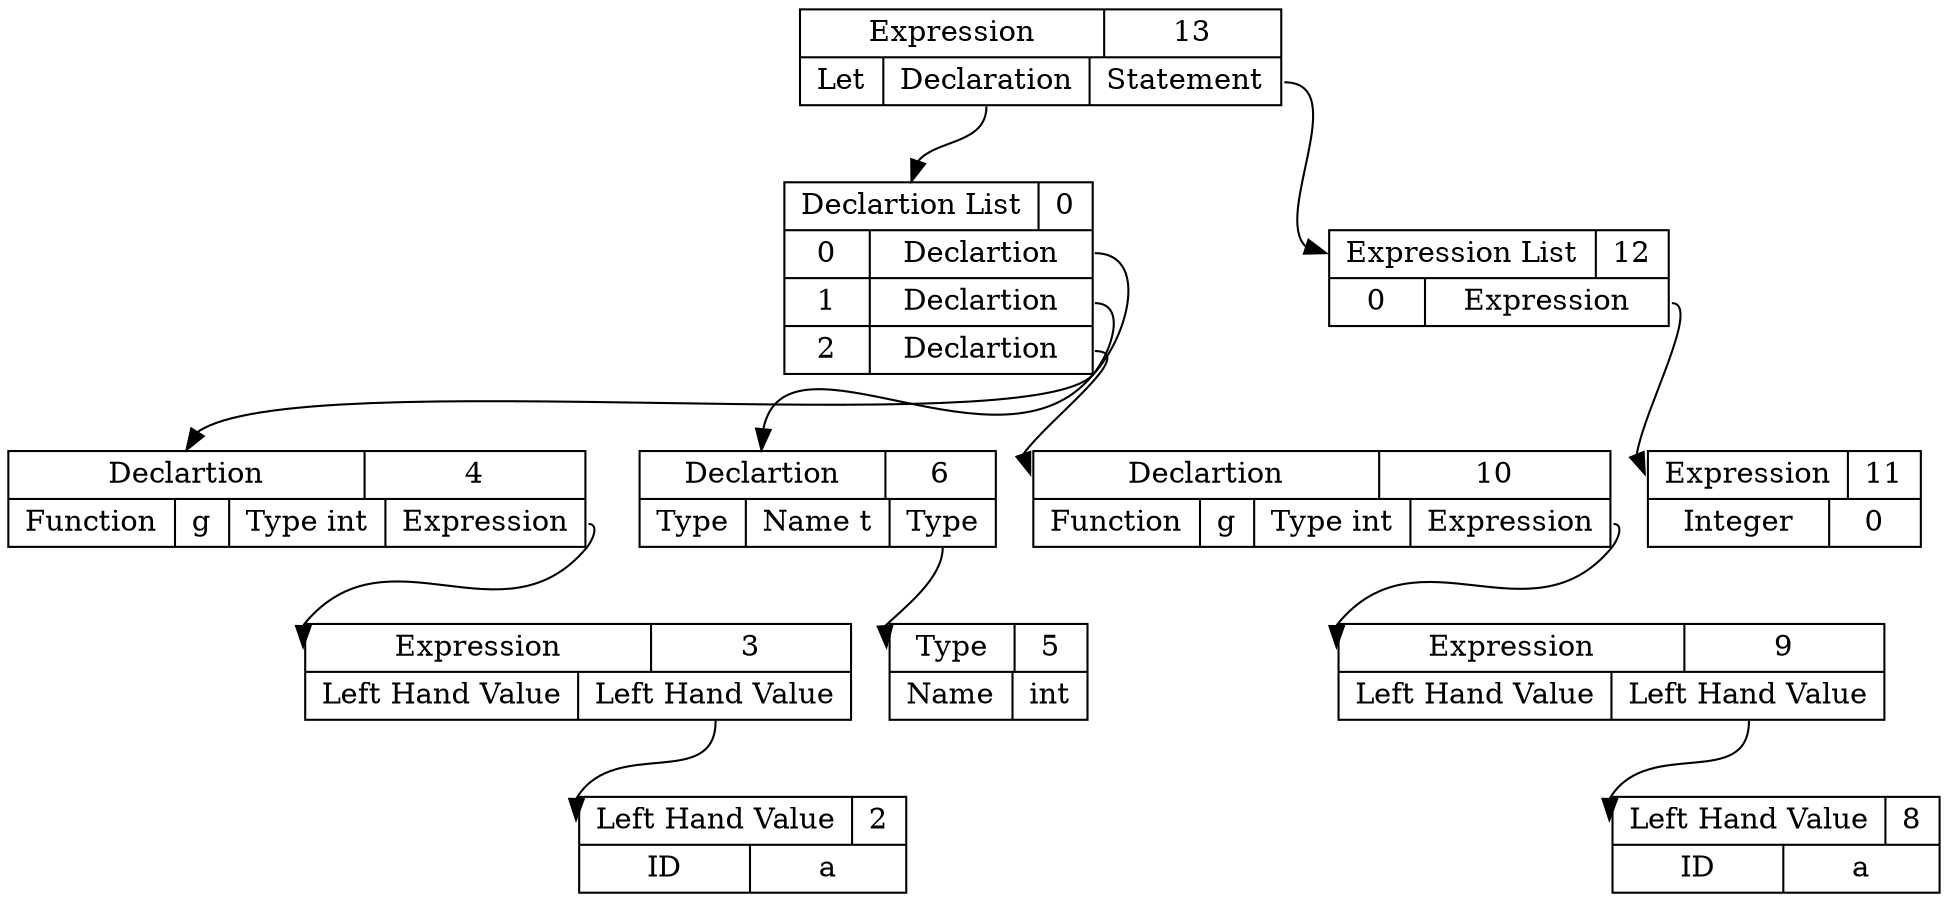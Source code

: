 digraph ast {
13 [shape=record, label="{ { <ptr> Expression | 13 } |{ Let | <dec> Declaration | <stmt> Statement } } "];
4 [shape=record, label="{ { <ptr> Declartion | 4 } | {Function | g | Type int | <exp> Expression } }"];
3 [shape=record, label="{ { <ptr> Expression | 3 } |{ Left Hand Value | <lval> Left Hand Value} }"];
2 [shape=record, label="{ { <ptr> Left Hand Value | 2 } | { ID | a } } "];
3:lval -> 2:ptr
4:exp -> 3:ptr;
0:pos0 -> 4:ptr;
6 [shape=record, label="{ { <ptr> Declartion | 6 } | {Type | Name t | <ty> Type } }"];
5 [shape=record, label="{ { <ptr> Type | 5 } | { Name | int } } "];
6:ty -> 5:ptr;
0:pos1 -> 6:ptr;
10 [shape=record, label="{ { <ptr> Declartion | 10 } | {Function | g | Type int | <exp> Expression } }"];
9 [shape=record, label="{ { <ptr> Expression | 9 } |{ Left Hand Value | <lval> Left Hand Value} }"];
8 [shape=record, label="{ { <ptr> Left Hand Value | 8 } | { ID | a } } "];
9:lval -> 8:ptr
10:exp -> 9:ptr;
0:pos2 -> 10:ptr;
0 [shape=record, label="{ { <ptr> Declartion List | 0 } | { 0 | <pos0> Declartion }| { 1 | <pos1> Declartion }| { 2 | <pos2> Declartion } }"];
13:dec -> 0:ptr
11 [shape=record, label="{ { <ptr> Expression | 11 } |{ Integer | 0 } }"];
12:pos0 -> 11:ptr;
12 [shape=record, label="{ { <ptr> Expression List | 12 } | { 0 | <pos0> Expression } }"];
13:stmt -> 12:ptr
}
